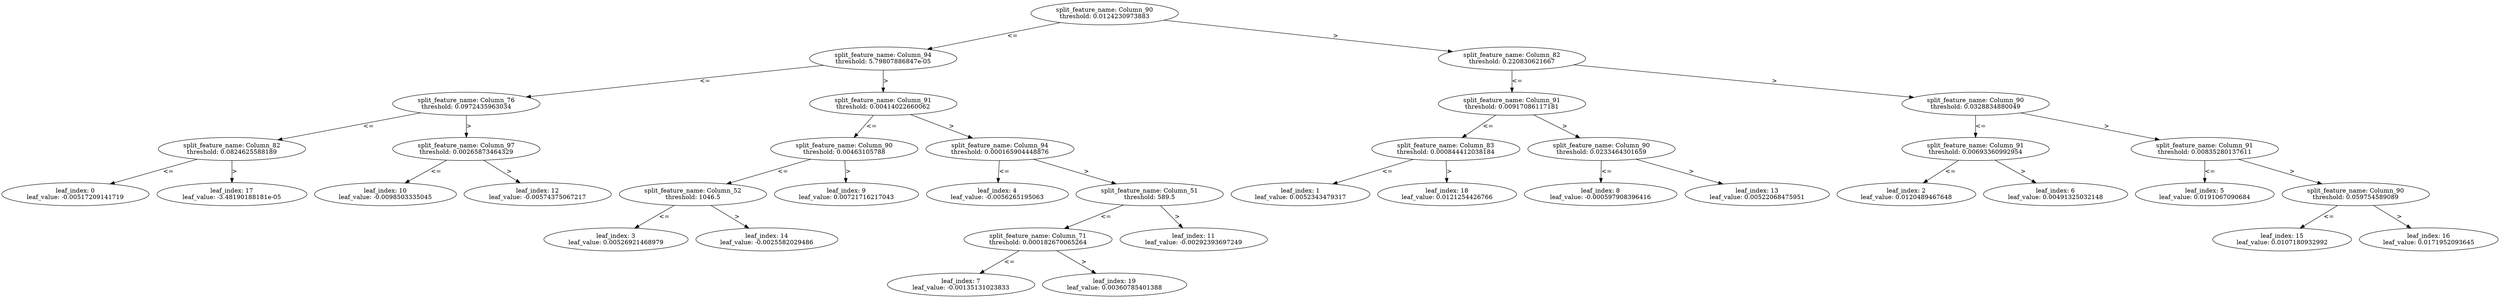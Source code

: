 digraph Tree15 {
	split0 [label="split_feature_name: Column_90\nthreshold: 0.0124230973883"]
	split2 [label="split_feature_name: Column_94\nthreshold: 5.79807886847e-05"]
	split9 [label="split_feature_name: Column_76\nthreshold: 0.0972435963034"]
	split16 [label="split_feature_name: Column_82\nthreshold: 0.0824625588189"]
	leaf0 [label="leaf_index: 0\nleaf_value: -0.00517209141719"]
	split16 -> leaf0 [label="<="]
	leaf17 [label="leaf_index: 17\nleaf_value: -3.48190188181e-05"]
	split16 -> leaf17 [label=">"]
	split9 -> split16 [label="<="]
	split11 [label="split_feature_name: Column_97\nthreshold: 0.00265873464329"]
	leaf10 [label="leaf_index: 10\nleaf_value: -0.0098503335045"]
	split11 -> leaf10 [label="<="]
	leaf12 [label="leaf_index: 12\nleaf_value: -0.00574375067217"]
	split11 -> leaf12 [label=">"]
	split9 -> split11 [label=">"]
	split2 -> split9 [label="<="]
	split3 [label="split_feature_name: Column_91\nthreshold: 0.00414022660062"]
	split8 [label="split_feature_name: Column_90\nthreshold: 0.00463105788"]
	split13 [label="split_feature_name: Column_52\nthreshold: 1046.5"]
	leaf3 [label="leaf_index: 3\nleaf_value: 0.00526921468979"]
	split13 -> leaf3 [label="<="]
	leaf14 [label="leaf_index: 14\nleaf_value: -0.0025582029486"]
	split13 -> leaf14 [label=">"]
	split8 -> split13 [label="<="]
	leaf9 [label="leaf_index: 9\nleaf_value: 0.00721716217043"]
	split8 -> leaf9 [label=">"]
	split3 -> split8 [label="<="]
	split6 [label="split_feature_name: Column_94\nthreshold: 0.000165904448876"]
	leaf4 [label="leaf_index: 4\nleaf_value: -0.0056265195063"]
	split6 -> leaf4 [label="<="]
	split10 [label="split_feature_name: Column_51\nthreshold: 589.5"]
	split18 [label="split_feature_name: Column_71\nthreshold: 0.000182670065264"]
	leaf7 [label="leaf_index: 7\nleaf_value: -0.00135131023833"]
	split18 -> leaf7 [label="<="]
	leaf19 [label="leaf_index: 19\nleaf_value: 0.00360785401388"]
	split18 -> leaf19 [label=">"]
	split10 -> split18 [label="<="]
	leaf11 [label="leaf_index: 11\nleaf_value: -0.00292393697249"]
	split10 -> leaf11 [label=">"]
	split6 -> split10 [label=">"]
	split3 -> split6 [label=">"]
	split2 -> split3 [label=">"]
	split0 -> split2 [label="<="]
	split1 [label="split_feature_name: Column_82\nthreshold: 0.220830621667"]
	split7 [label="split_feature_name: Column_91\nthreshold: 0.00917086117181"]
	split17 [label="split_feature_name: Column_83\nthreshold: 0.000844412038184"]
	leaf1 [label="leaf_index: 1\nleaf_value: 0.0052343479317"]
	split17 -> leaf1 [label="<="]
	leaf18 [label="leaf_index: 18\nleaf_value: 0.0121254426766"]
	split17 -> leaf18 [label=">"]
	split7 -> split17 [label="<="]
	split12 [label="split_feature_name: Column_90\nthreshold: 0.0233464301659"]
	leaf8 [label="leaf_index: 8\nleaf_value: -0.000597908396416"]
	split12 -> leaf8 [label="<="]
	leaf13 [label="leaf_index: 13\nleaf_value: 0.00522068475951"]
	split12 -> leaf13 [label=">"]
	split7 -> split12 [label=">"]
	split1 -> split7 [label="<="]
	split4 [label="split_feature_name: Column_90\nthreshold: 0.0328834880049"]
	split5 [label="split_feature_name: Column_91\nthreshold: 0.00693360992954"]
	leaf2 [label="leaf_index: 2\nleaf_value: 0.0120489467648"]
	split5 -> leaf2 [label="<="]
	leaf6 [label="leaf_index: 6\nleaf_value: 0.00491325032148"]
	split5 -> leaf6 [label=">"]
	split4 -> split5 [label="<="]
	split14 [label="split_feature_name: Column_91\nthreshold: 0.00835280137611"]
	leaf5 [label="leaf_index: 5\nleaf_value: 0.0191067090684"]
	split14 -> leaf5 [label="<="]
	split15 [label="split_feature_name: Column_90\nthreshold: 0.059754589089"]
	leaf15 [label="leaf_index: 15\nleaf_value: 0.0107180932992"]
	split15 -> leaf15 [label="<="]
	leaf16 [label="leaf_index: 16\nleaf_value: 0.0171952093645"]
	split15 -> leaf16 [label=">"]
	split14 -> split15 [label=">"]
	split4 -> split14 [label=">"]
	split1 -> split4 [label=">"]
	split0 -> split1 [label=">"]
}
